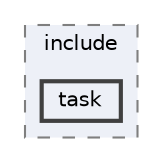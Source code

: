digraph "final_project/include/task"
{
 // LATEX_PDF_SIZE
  bgcolor="transparent";
  edge [fontname=Helvetica,fontsize=10,labelfontname=Helvetica,labelfontsize=10];
  node [fontname=Helvetica,fontsize=10,shape=box,height=0.2,width=0.4];
  compound=true
  subgraph clusterdir_e5c2d53f60ccd0aa5ae38f5a524d0a9e {
    graph [ bgcolor="#edf0f7", pencolor="grey50", label="include", fontname=Helvetica,fontsize=10 style="filled,dashed", URL="dir_e5c2d53f60ccd0aa5ae38f5a524d0a9e.html",tooltip=""]
  dir_42e4abd9f7ec8f083a3d7a187cb96b5e [label="task", fillcolor="#edf0f7", color="grey25", style="filled,bold", URL="dir_42e4abd9f7ec8f083a3d7a187cb96b5e.html",tooltip=""];
  }
}
